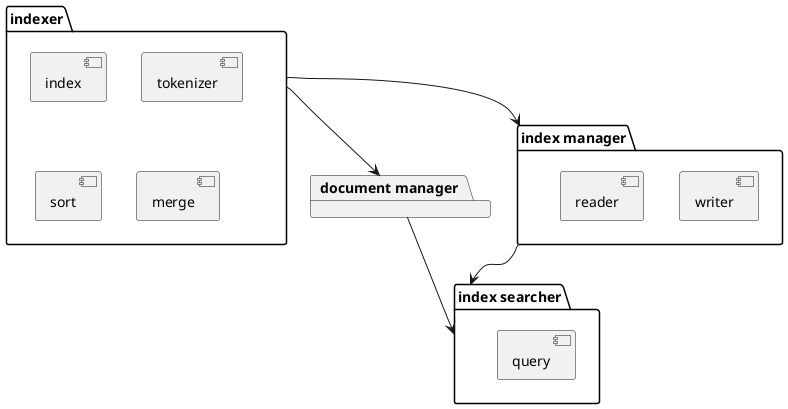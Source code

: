 
@startuml



package "indexer" {
    component "index"
    component "tokenizer"
    component "sort"
    component "merge"
}

package "index searcher" {
    component "query"
}

package "index manager" {
    component "writer"
    component "reader"
}

package "document manager"


[indexer] --> [index manager]
[indexer] --> [document manager]
[index manager] --> [index searcher]
[document manager] --> [index searcher]

@enduml
